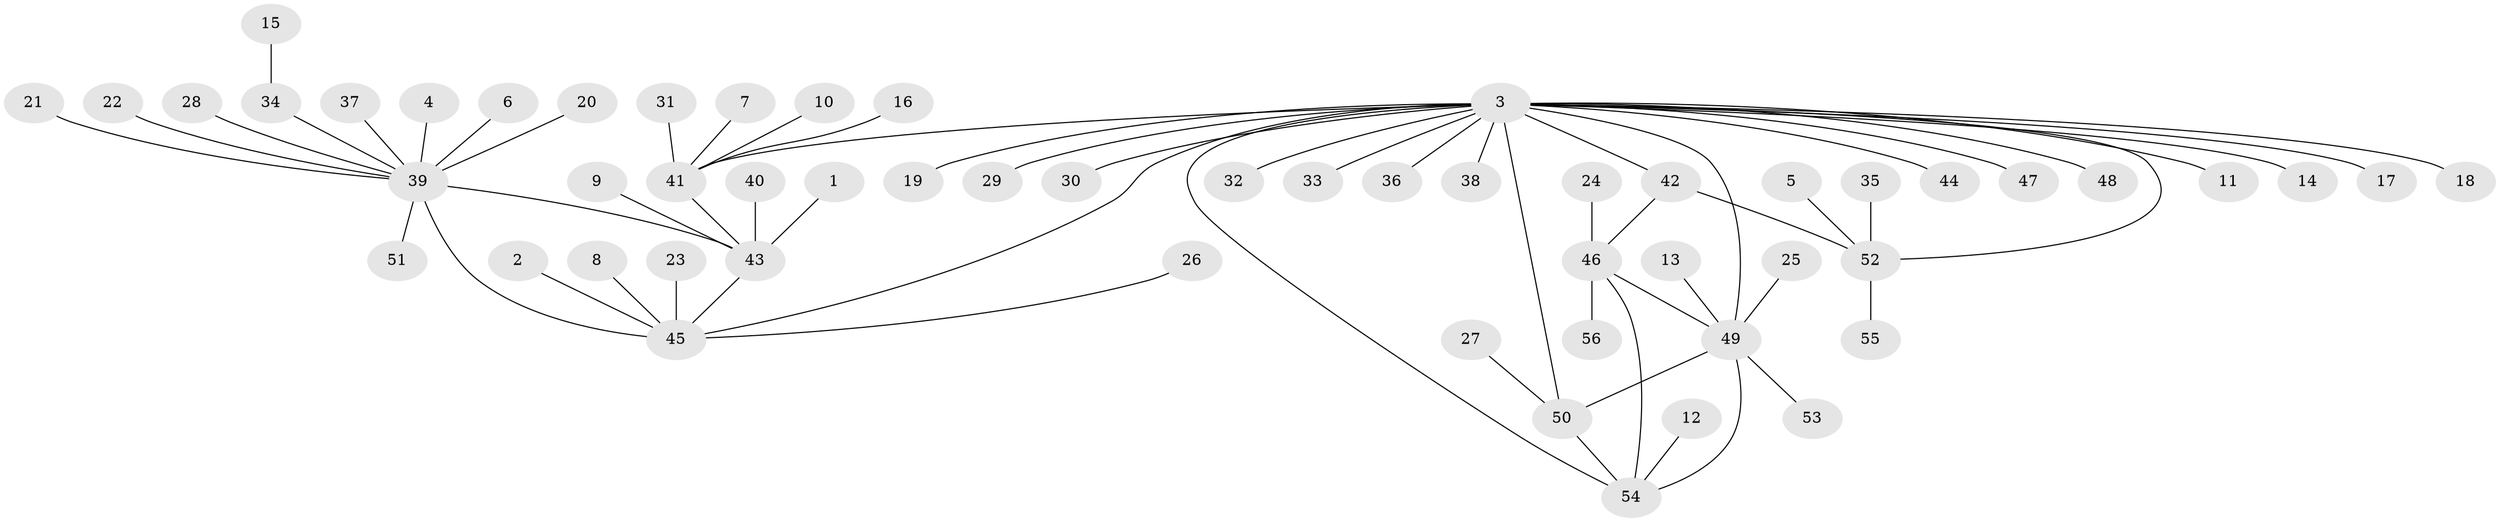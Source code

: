 // original degree distribution, {8: 0.036036036036036036, 16: 0.009009009009009009, 9: 0.018018018018018018, 12: 0.009009009009009009, 1: 0.6486486486486487, 2: 0.15315315315315314, 4: 0.04504504504504504, 3: 0.04504504504504504, 10: 0.009009009009009009, 6: 0.018018018018018018, 5: 0.009009009009009009}
// Generated by graph-tools (version 1.1) at 2025/26/03/09/25 03:26:03]
// undirected, 56 vertices, 63 edges
graph export_dot {
graph [start="1"]
  node [color=gray90,style=filled];
  1;
  2;
  3;
  4;
  5;
  6;
  7;
  8;
  9;
  10;
  11;
  12;
  13;
  14;
  15;
  16;
  17;
  18;
  19;
  20;
  21;
  22;
  23;
  24;
  25;
  26;
  27;
  28;
  29;
  30;
  31;
  32;
  33;
  34;
  35;
  36;
  37;
  38;
  39;
  40;
  41;
  42;
  43;
  44;
  45;
  46;
  47;
  48;
  49;
  50;
  51;
  52;
  53;
  54;
  55;
  56;
  1 -- 43 [weight=1.0];
  2 -- 45 [weight=1.0];
  3 -- 11 [weight=1.0];
  3 -- 14 [weight=1.0];
  3 -- 17 [weight=1.0];
  3 -- 18 [weight=1.0];
  3 -- 19 [weight=1.0];
  3 -- 29 [weight=1.0];
  3 -- 30 [weight=1.0];
  3 -- 32 [weight=1.0];
  3 -- 33 [weight=1.0];
  3 -- 36 [weight=1.0];
  3 -- 38 [weight=1.0];
  3 -- 41 [weight=1.0];
  3 -- 42 [weight=1.0];
  3 -- 44 [weight=1.0];
  3 -- 45 [weight=2.0];
  3 -- 47 [weight=1.0];
  3 -- 48 [weight=1.0];
  3 -- 49 [weight=1.0];
  3 -- 50 [weight=1.0];
  3 -- 52 [weight=1.0];
  3 -- 54 [weight=1.0];
  4 -- 39 [weight=1.0];
  5 -- 52 [weight=1.0];
  6 -- 39 [weight=1.0];
  7 -- 41 [weight=1.0];
  8 -- 45 [weight=1.0];
  9 -- 43 [weight=1.0];
  10 -- 41 [weight=1.0];
  12 -- 54 [weight=1.0];
  13 -- 49 [weight=1.0];
  15 -- 34 [weight=1.0];
  16 -- 41 [weight=1.0];
  20 -- 39 [weight=1.0];
  21 -- 39 [weight=1.0];
  22 -- 39 [weight=1.0];
  23 -- 45 [weight=1.0];
  24 -- 46 [weight=1.0];
  25 -- 49 [weight=1.0];
  26 -- 45 [weight=1.0];
  27 -- 50 [weight=1.0];
  28 -- 39 [weight=1.0];
  31 -- 41 [weight=1.0];
  34 -- 39 [weight=1.0];
  35 -- 52 [weight=1.0];
  37 -- 39 [weight=1.0];
  39 -- 43 [weight=1.0];
  39 -- 45 [weight=2.0];
  39 -- 51 [weight=1.0];
  40 -- 43 [weight=1.0];
  41 -- 43 [weight=1.0];
  42 -- 46 [weight=1.0];
  42 -- 52 [weight=3.0];
  43 -- 45 [weight=1.0];
  46 -- 49 [weight=1.0];
  46 -- 54 [weight=1.0];
  46 -- 56 [weight=1.0];
  49 -- 50 [weight=1.0];
  49 -- 53 [weight=1.0];
  49 -- 54 [weight=1.0];
  50 -- 54 [weight=1.0];
  52 -- 55 [weight=1.0];
}
